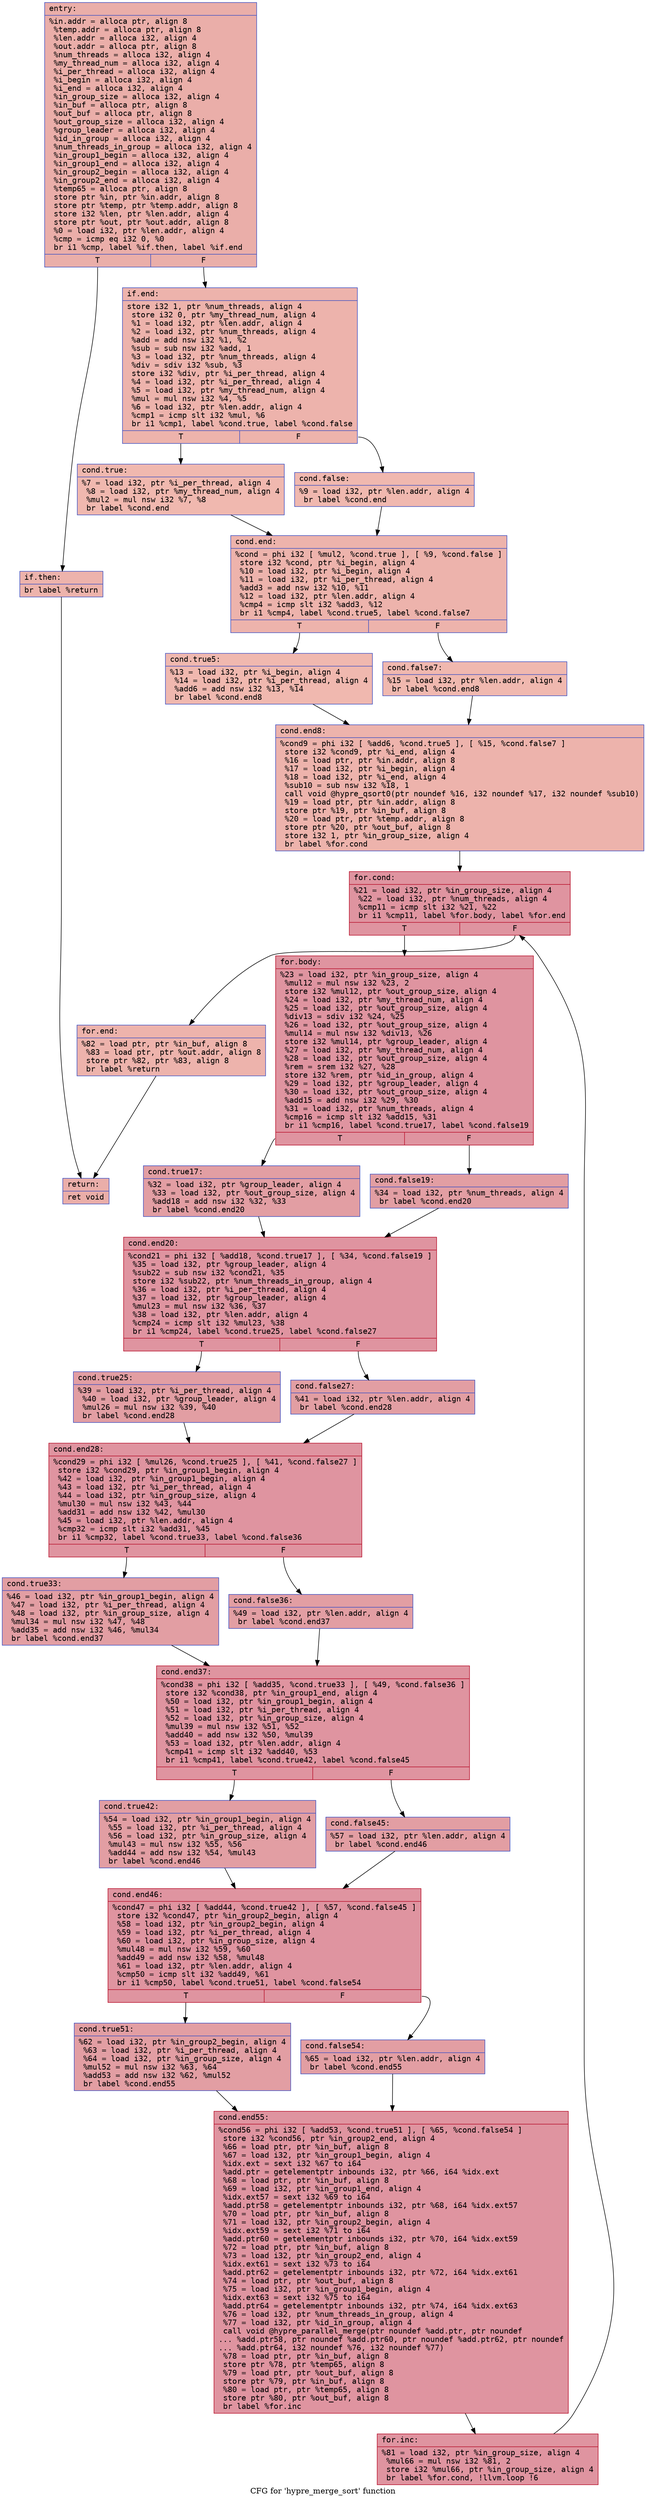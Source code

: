 digraph "CFG for 'hypre_merge_sort' function" {
	label="CFG for 'hypre_merge_sort' function";

	Node0x561d7ab72ab0 [shape=record,color="#3d50c3ff", style=filled, fillcolor="#d0473d70" fontname="Courier",label="{entry:\l|  %in.addr = alloca ptr, align 8\l  %temp.addr = alloca ptr, align 8\l  %len.addr = alloca i32, align 4\l  %out.addr = alloca ptr, align 8\l  %num_threads = alloca i32, align 4\l  %my_thread_num = alloca i32, align 4\l  %i_per_thread = alloca i32, align 4\l  %i_begin = alloca i32, align 4\l  %i_end = alloca i32, align 4\l  %in_group_size = alloca i32, align 4\l  %in_buf = alloca ptr, align 8\l  %out_buf = alloca ptr, align 8\l  %out_group_size = alloca i32, align 4\l  %group_leader = alloca i32, align 4\l  %id_in_group = alloca i32, align 4\l  %num_threads_in_group = alloca i32, align 4\l  %in_group1_begin = alloca i32, align 4\l  %in_group1_end = alloca i32, align 4\l  %in_group2_begin = alloca i32, align 4\l  %in_group2_end = alloca i32, align 4\l  %temp65 = alloca ptr, align 8\l  store ptr %in, ptr %in.addr, align 8\l  store ptr %temp, ptr %temp.addr, align 8\l  store i32 %len, ptr %len.addr, align 4\l  store ptr %out, ptr %out.addr, align 8\l  %0 = load i32, ptr %len.addr, align 4\l  %cmp = icmp eq i32 0, %0\l  br i1 %cmp, label %if.then, label %if.end\l|{<s0>T|<s1>F}}"];
	Node0x561d7ab72ab0:s0 -> Node0x561d7ab76290[tooltip="entry -> if.then\nProbability 50.00%" ];
	Node0x561d7ab72ab0:s1 -> Node0x561d7ab76300[tooltip="entry -> if.end\nProbability 50.00%" ];
	Node0x561d7ab76290 [shape=record,color="#3d50c3ff", style=filled, fillcolor="#d6524470" fontname="Courier",label="{if.then:\l|  br label %return\l}"];
	Node0x561d7ab76290 -> Node0x561d7ab76420[tooltip="if.then -> return\nProbability 100.00%" ];
	Node0x561d7ab76300 [shape=record,color="#3d50c3ff", style=filled, fillcolor="#d6524470" fontname="Courier",label="{if.end:\l|  store i32 1, ptr %num_threads, align 4\l  store i32 0, ptr %my_thread_num, align 4\l  %1 = load i32, ptr %len.addr, align 4\l  %2 = load i32, ptr %num_threads, align 4\l  %add = add nsw i32 %1, %2\l  %sub = sub nsw i32 %add, 1\l  %3 = load i32, ptr %num_threads, align 4\l  %div = sdiv i32 %sub, %3\l  store i32 %div, ptr %i_per_thread, align 4\l  %4 = load i32, ptr %i_per_thread, align 4\l  %5 = load i32, ptr %my_thread_num, align 4\l  %mul = mul nsw i32 %4, %5\l  %6 = load i32, ptr %len.addr, align 4\l  %cmp1 = icmp slt i32 %mul, %6\l  br i1 %cmp1, label %cond.true, label %cond.false\l|{<s0>T|<s1>F}}"];
	Node0x561d7ab76300:s0 -> Node0x561d7ab76d50[tooltip="if.end -> cond.true\nProbability 50.00%" ];
	Node0x561d7ab76300:s1 -> Node0x561d7ab76da0[tooltip="if.end -> cond.false\nProbability 50.00%" ];
	Node0x561d7ab76d50 [shape=record,color="#3d50c3ff", style=filled, fillcolor="#dc5d4a70" fontname="Courier",label="{cond.true:\l|  %7 = load i32, ptr %i_per_thread, align 4\l  %8 = load i32, ptr %my_thread_num, align 4\l  %mul2 = mul nsw i32 %7, %8\l  br label %cond.end\l}"];
	Node0x561d7ab76d50 -> Node0x561d7ab770e0[tooltip="cond.true -> cond.end\nProbability 100.00%" ];
	Node0x561d7ab76da0 [shape=record,color="#3d50c3ff", style=filled, fillcolor="#dc5d4a70" fontname="Courier",label="{cond.false:\l|  %9 = load i32, ptr %len.addr, align 4\l  br label %cond.end\l}"];
	Node0x561d7ab76da0 -> Node0x561d7ab770e0[tooltip="cond.false -> cond.end\nProbability 100.00%" ];
	Node0x561d7ab770e0 [shape=record,color="#3d50c3ff", style=filled, fillcolor="#d6524470" fontname="Courier",label="{cond.end:\l|  %cond = phi i32 [ %mul2, %cond.true ], [ %9, %cond.false ]\l  store i32 %cond, ptr %i_begin, align 4\l  %10 = load i32, ptr %i_begin, align 4\l  %11 = load i32, ptr %i_per_thread, align 4\l  %add3 = add nsw i32 %10, %11\l  %12 = load i32, ptr %len.addr, align 4\l  %cmp4 = icmp slt i32 %add3, %12\l  br i1 %cmp4, label %cond.true5, label %cond.false7\l|{<s0>T|<s1>F}}"];
	Node0x561d7ab770e0:s0 -> Node0x561d7ab77660[tooltip="cond.end -> cond.true5\nProbability 50.00%" ];
	Node0x561d7ab770e0:s1 -> Node0x561d7ab77740[tooltip="cond.end -> cond.false7\nProbability 50.00%" ];
	Node0x561d7ab77660 [shape=record,color="#3d50c3ff", style=filled, fillcolor="#dc5d4a70" fontname="Courier",label="{cond.true5:\l|  %13 = load i32, ptr %i_begin, align 4\l  %14 = load i32, ptr %i_per_thread, align 4\l  %add6 = add nsw i32 %13, %14\l  br label %cond.end8\l}"];
	Node0x561d7ab77660 -> Node0x561d7ab77a80[tooltip="cond.true5 -> cond.end8\nProbability 100.00%" ];
	Node0x561d7ab77740 [shape=record,color="#3d50c3ff", style=filled, fillcolor="#dc5d4a70" fontname="Courier",label="{cond.false7:\l|  %15 = load i32, ptr %len.addr, align 4\l  br label %cond.end8\l}"];
	Node0x561d7ab77740 -> Node0x561d7ab77a80[tooltip="cond.false7 -> cond.end8\nProbability 100.00%" ];
	Node0x561d7ab77a80 [shape=record,color="#3d50c3ff", style=filled, fillcolor="#d6524470" fontname="Courier",label="{cond.end8:\l|  %cond9 = phi i32 [ %add6, %cond.true5 ], [ %15, %cond.false7 ]\l  store i32 %cond9, ptr %i_end, align 4\l  %16 = load ptr, ptr %in.addr, align 8\l  %17 = load i32, ptr %i_begin, align 4\l  %18 = load i32, ptr %i_end, align 4\l  %sub10 = sub nsw i32 %18, 1\l  call void @hypre_qsort0(ptr noundef %16, i32 noundef %17, i32 noundef %sub10)\l  %19 = load ptr, ptr %in.addr, align 8\l  store ptr %19, ptr %in_buf, align 8\l  %20 = load ptr, ptr %temp.addr, align 8\l  store ptr %20, ptr %out_buf, align 8\l  store i32 1, ptr %in_group_size, align 4\l  br label %for.cond\l}"];
	Node0x561d7ab77a80 -> Node0x561d7ab78be0[tooltip="cond.end8 -> for.cond\nProbability 100.00%" ];
	Node0x561d7ab78be0 [shape=record,color="#b70d28ff", style=filled, fillcolor="#b70d2870" fontname="Courier",label="{for.cond:\l|  %21 = load i32, ptr %in_group_size, align 4\l  %22 = load i32, ptr %num_threads, align 4\l  %cmp11 = icmp slt i32 %21, %22\l  br i1 %cmp11, label %for.body, label %for.end\l|{<s0>T|<s1>F}}"];
	Node0x561d7ab78be0:s0 -> Node0x561d7ab794b0[tooltip="for.cond -> for.body\nProbability 96.88%" ];
	Node0x561d7ab78be0:s1 -> Node0x561d7ab79530[tooltip="for.cond -> for.end\nProbability 3.12%" ];
	Node0x561d7ab794b0 [shape=record,color="#b70d28ff", style=filled, fillcolor="#b70d2870" fontname="Courier",label="{for.body:\l|  %23 = load i32, ptr %in_group_size, align 4\l  %mul12 = mul nsw i32 %23, 2\l  store i32 %mul12, ptr %out_group_size, align 4\l  %24 = load i32, ptr %my_thread_num, align 4\l  %25 = load i32, ptr %out_group_size, align 4\l  %div13 = sdiv i32 %24, %25\l  %26 = load i32, ptr %out_group_size, align 4\l  %mul14 = mul nsw i32 %div13, %26\l  store i32 %mul14, ptr %group_leader, align 4\l  %27 = load i32, ptr %my_thread_num, align 4\l  %28 = load i32, ptr %out_group_size, align 4\l  %rem = srem i32 %27, %28\l  store i32 %rem, ptr %id_in_group, align 4\l  %29 = load i32, ptr %group_leader, align 4\l  %30 = load i32, ptr %out_group_size, align 4\l  %add15 = add nsw i32 %29, %30\l  %31 = load i32, ptr %num_threads, align 4\l  %cmp16 = icmp slt i32 %add15, %31\l  br i1 %cmp16, label %cond.true17, label %cond.false19\l|{<s0>T|<s1>F}}"];
	Node0x561d7ab794b0:s0 -> Node0x561d7ab7a750[tooltip="for.body -> cond.true17\nProbability 50.00%" ];
	Node0x561d7ab794b0:s1 -> Node0x561d7ab7a7d0[tooltip="for.body -> cond.false19\nProbability 50.00%" ];
	Node0x561d7ab7a750 [shape=record,color="#3d50c3ff", style=filled, fillcolor="#be242e70" fontname="Courier",label="{cond.true17:\l|  %32 = load i32, ptr %group_leader, align 4\l  %33 = load i32, ptr %out_group_size, align 4\l  %add18 = add nsw i32 %32, %33\l  br label %cond.end20\l}"];
	Node0x561d7ab7a750 -> Node0x561d7ab7ab10[tooltip="cond.true17 -> cond.end20\nProbability 100.00%" ];
	Node0x561d7ab7a7d0 [shape=record,color="#3d50c3ff", style=filled, fillcolor="#be242e70" fontname="Courier",label="{cond.false19:\l|  %34 = load i32, ptr %num_threads, align 4\l  br label %cond.end20\l}"];
	Node0x561d7ab7a7d0 -> Node0x561d7ab7ab10[tooltip="cond.false19 -> cond.end20\nProbability 100.00%" ];
	Node0x561d7ab7ab10 [shape=record,color="#b70d28ff", style=filled, fillcolor="#b70d2870" fontname="Courier",label="{cond.end20:\l|  %cond21 = phi i32 [ %add18, %cond.true17 ], [ %34, %cond.false19 ]\l  %35 = load i32, ptr %group_leader, align 4\l  %sub22 = sub nsw i32 %cond21, %35\l  store i32 %sub22, ptr %num_threads_in_group, align 4\l  %36 = load i32, ptr %i_per_thread, align 4\l  %37 = load i32, ptr %group_leader, align 4\l  %mul23 = mul nsw i32 %36, %37\l  %38 = load i32, ptr %len.addr, align 4\l  %cmp24 = icmp slt i32 %mul23, %38\l  br i1 %cmp24, label %cond.true25, label %cond.false27\l|{<s0>T|<s1>F}}"];
	Node0x561d7ab7ab10:s0 -> Node0x561d7ab7b220[tooltip="cond.end20 -> cond.true25\nProbability 50.00%" ];
	Node0x561d7ab7ab10:s1 -> Node0x561d7ab7b2d0[tooltip="cond.end20 -> cond.false27\nProbability 50.00%" ];
	Node0x561d7ab7b220 [shape=record,color="#3d50c3ff", style=filled, fillcolor="#be242e70" fontname="Courier",label="{cond.true25:\l|  %39 = load i32, ptr %i_per_thread, align 4\l  %40 = load i32, ptr %group_leader, align 4\l  %mul26 = mul nsw i32 %39, %40\l  br label %cond.end28\l}"];
	Node0x561d7ab7b220 -> Node0x561d7ab7b5e0[tooltip="cond.true25 -> cond.end28\nProbability 100.00%" ];
	Node0x561d7ab7b2d0 [shape=record,color="#3d50c3ff", style=filled, fillcolor="#be242e70" fontname="Courier",label="{cond.false27:\l|  %41 = load i32, ptr %len.addr, align 4\l  br label %cond.end28\l}"];
	Node0x561d7ab7b2d0 -> Node0x561d7ab7b5e0[tooltip="cond.false27 -> cond.end28\nProbability 100.00%" ];
	Node0x561d7ab7b5e0 [shape=record,color="#b70d28ff", style=filled, fillcolor="#b70d2870" fontname="Courier",label="{cond.end28:\l|  %cond29 = phi i32 [ %mul26, %cond.true25 ], [ %41, %cond.false27 ]\l  store i32 %cond29, ptr %in_group1_begin, align 4\l  %42 = load i32, ptr %in_group1_begin, align 4\l  %43 = load i32, ptr %i_per_thread, align 4\l  %44 = load i32, ptr %in_group_size, align 4\l  %mul30 = mul nsw i32 %43, %44\l  %add31 = add nsw i32 %42, %mul30\l  %45 = load i32, ptr %len.addr, align 4\l  %cmp32 = icmp slt i32 %add31, %45\l  br i1 %cmp32, label %cond.true33, label %cond.false36\l|{<s0>T|<s1>F}}"];
	Node0x561d7ab7b5e0:s0 -> Node0x561d7ab7bcc0[tooltip="cond.end28 -> cond.true33\nProbability 50.00%" ];
	Node0x561d7ab7b5e0:s1 -> Node0x561d7ab7bd70[tooltip="cond.end28 -> cond.false36\nProbability 50.00%" ];
	Node0x561d7ab7bcc0 [shape=record,color="#3d50c3ff", style=filled, fillcolor="#be242e70" fontname="Courier",label="{cond.true33:\l|  %46 = load i32, ptr %in_group1_begin, align 4\l  %47 = load i32, ptr %i_per_thread, align 4\l  %48 = load i32, ptr %in_group_size, align 4\l  %mul34 = mul nsw i32 %47, %48\l  %add35 = add nsw i32 %46, %mul34\l  br label %cond.end37\l}"];
	Node0x561d7ab7bcc0 -> Node0x561d7ab7ca20[tooltip="cond.true33 -> cond.end37\nProbability 100.00%" ];
	Node0x561d7ab7bd70 [shape=record,color="#3d50c3ff", style=filled, fillcolor="#be242e70" fontname="Courier",label="{cond.false36:\l|  %49 = load i32, ptr %len.addr, align 4\l  br label %cond.end37\l}"];
	Node0x561d7ab7bd70 -> Node0x561d7ab7ca20[tooltip="cond.false36 -> cond.end37\nProbability 100.00%" ];
	Node0x561d7ab7ca20 [shape=record,color="#b70d28ff", style=filled, fillcolor="#b70d2870" fontname="Courier",label="{cond.end37:\l|  %cond38 = phi i32 [ %add35, %cond.true33 ], [ %49, %cond.false36 ]\l  store i32 %cond38, ptr %in_group1_end, align 4\l  %50 = load i32, ptr %in_group1_begin, align 4\l  %51 = load i32, ptr %i_per_thread, align 4\l  %52 = load i32, ptr %in_group_size, align 4\l  %mul39 = mul nsw i32 %51, %52\l  %add40 = add nsw i32 %50, %mul39\l  %53 = load i32, ptr %len.addr, align 4\l  %cmp41 = icmp slt i32 %add40, %53\l  br i1 %cmp41, label %cond.true42, label %cond.false45\l|{<s0>T|<s1>F}}"];
	Node0x561d7ab7ca20:s0 -> Node0x561d7ab7d0d0[tooltip="cond.end37 -> cond.true42\nProbability 50.00%" ];
	Node0x561d7ab7ca20:s1 -> Node0x561d7ab7d180[tooltip="cond.end37 -> cond.false45\nProbability 50.00%" ];
	Node0x561d7ab7d0d0 [shape=record,color="#3d50c3ff", style=filled, fillcolor="#be242e70" fontname="Courier",label="{cond.true42:\l|  %54 = load i32, ptr %in_group1_begin, align 4\l  %55 = load i32, ptr %i_per_thread, align 4\l  %56 = load i32, ptr %in_group_size, align 4\l  %mul43 = mul nsw i32 %55, %56\l  %add44 = add nsw i32 %54, %mul43\l  br label %cond.end46\l}"];
	Node0x561d7ab7d0d0 -> Node0x561d7ab7d620[tooltip="cond.true42 -> cond.end46\nProbability 100.00%" ];
	Node0x561d7ab7d180 [shape=record,color="#3d50c3ff", style=filled, fillcolor="#be242e70" fontname="Courier",label="{cond.false45:\l|  %57 = load i32, ptr %len.addr, align 4\l  br label %cond.end46\l}"];
	Node0x561d7ab7d180 -> Node0x561d7ab7d620[tooltip="cond.false45 -> cond.end46\nProbability 100.00%" ];
	Node0x561d7ab7d620 [shape=record,color="#b70d28ff", style=filled, fillcolor="#b70d2870" fontname="Courier",label="{cond.end46:\l|  %cond47 = phi i32 [ %add44, %cond.true42 ], [ %57, %cond.false45 ]\l  store i32 %cond47, ptr %in_group2_begin, align 4\l  %58 = load i32, ptr %in_group2_begin, align 4\l  %59 = load i32, ptr %i_per_thread, align 4\l  %60 = load i32, ptr %in_group_size, align 4\l  %mul48 = mul nsw i32 %59, %60\l  %add49 = add nsw i32 %58, %mul48\l  %61 = load i32, ptr %len.addr, align 4\l  %cmp50 = icmp slt i32 %add49, %61\l  br i1 %cmp50, label %cond.true51, label %cond.false54\l|{<s0>T|<s1>F}}"];
	Node0x561d7ab7d620:s0 -> Node0x561d7ab7dcd0[tooltip="cond.end46 -> cond.true51\nProbability 50.00%" ];
	Node0x561d7ab7d620:s1 -> Node0x561d7ab7dd80[tooltip="cond.end46 -> cond.false54\nProbability 50.00%" ];
	Node0x561d7ab7dcd0 [shape=record,color="#3d50c3ff", style=filled, fillcolor="#be242e70" fontname="Courier",label="{cond.true51:\l|  %62 = load i32, ptr %in_group2_begin, align 4\l  %63 = load i32, ptr %i_per_thread, align 4\l  %64 = load i32, ptr %in_group_size, align 4\l  %mul52 = mul nsw i32 %63, %64\l  %add53 = add nsw i32 %62, %mul52\l  br label %cond.end55\l}"];
	Node0x561d7ab7dcd0 -> Node0x561d7ab77d30[tooltip="cond.true51 -> cond.end55\nProbability 100.00%" ];
	Node0x561d7ab7dd80 [shape=record,color="#3d50c3ff", style=filled, fillcolor="#be242e70" fontname="Courier",label="{cond.false54:\l|  %65 = load i32, ptr %len.addr, align 4\l  br label %cond.end55\l}"];
	Node0x561d7ab7dd80 -> Node0x561d7ab77d30[tooltip="cond.false54 -> cond.end55\nProbability 100.00%" ];
	Node0x561d7ab77d30 [shape=record,color="#b70d28ff", style=filled, fillcolor="#b70d2870" fontname="Courier",label="{cond.end55:\l|  %cond56 = phi i32 [ %add53, %cond.true51 ], [ %65, %cond.false54 ]\l  store i32 %cond56, ptr %in_group2_end, align 4\l  %66 = load ptr, ptr %in_buf, align 8\l  %67 = load i32, ptr %in_group1_begin, align 4\l  %idx.ext = sext i32 %67 to i64\l  %add.ptr = getelementptr inbounds i32, ptr %66, i64 %idx.ext\l  %68 = load ptr, ptr %in_buf, align 8\l  %69 = load i32, ptr %in_group1_end, align 4\l  %idx.ext57 = sext i32 %69 to i64\l  %add.ptr58 = getelementptr inbounds i32, ptr %68, i64 %idx.ext57\l  %70 = load ptr, ptr %in_buf, align 8\l  %71 = load i32, ptr %in_group2_begin, align 4\l  %idx.ext59 = sext i32 %71 to i64\l  %add.ptr60 = getelementptr inbounds i32, ptr %70, i64 %idx.ext59\l  %72 = load ptr, ptr %in_buf, align 8\l  %73 = load i32, ptr %in_group2_end, align 4\l  %idx.ext61 = sext i32 %73 to i64\l  %add.ptr62 = getelementptr inbounds i32, ptr %72, i64 %idx.ext61\l  %74 = load ptr, ptr %out_buf, align 8\l  %75 = load i32, ptr %in_group1_begin, align 4\l  %idx.ext63 = sext i32 %75 to i64\l  %add.ptr64 = getelementptr inbounds i32, ptr %74, i64 %idx.ext63\l  %76 = load i32, ptr %num_threads_in_group, align 4\l  %77 = load i32, ptr %id_in_group, align 4\l  call void @hypre_parallel_merge(ptr noundef %add.ptr, ptr noundef\l... %add.ptr58, ptr noundef %add.ptr60, ptr noundef %add.ptr62, ptr noundef\l... %add.ptr64, i32 noundef %76, i32 noundef %77)\l  %78 = load ptr, ptr %in_buf, align 8\l  store ptr %78, ptr %temp65, align 8\l  %79 = load ptr, ptr %out_buf, align 8\l  store ptr %79, ptr %in_buf, align 8\l  %80 = load ptr, ptr %temp65, align 8\l  store ptr %80, ptr %out_buf, align 8\l  br label %for.inc\l}"];
	Node0x561d7ab77d30 -> Node0x561d7ab806d0[tooltip="cond.end55 -> for.inc\nProbability 100.00%" ];
	Node0x561d7ab806d0 [shape=record,color="#b70d28ff", style=filled, fillcolor="#b70d2870" fontname="Courier",label="{for.inc:\l|  %81 = load i32, ptr %in_group_size, align 4\l  %mul66 = mul nsw i32 %81, 2\l  store i32 %mul66, ptr %in_group_size, align 4\l  br label %for.cond, !llvm.loop !6\l}"];
	Node0x561d7ab806d0 -> Node0x561d7ab78be0[tooltip="for.inc -> for.cond\nProbability 100.00%" ];
	Node0x561d7ab79530 [shape=record,color="#3d50c3ff", style=filled, fillcolor="#d6524470" fontname="Courier",label="{for.end:\l|  %82 = load ptr, ptr %in_buf, align 8\l  %83 = load ptr, ptr %out.addr, align 8\l  store ptr %82, ptr %83, align 8\l  br label %return\l}"];
	Node0x561d7ab79530 -> Node0x561d7ab76420[tooltip="for.end -> return\nProbability 100.00%" ];
	Node0x561d7ab76420 [shape=record,color="#3d50c3ff", style=filled, fillcolor="#d0473d70" fontname="Courier",label="{return:\l|  ret void\l}"];
}
